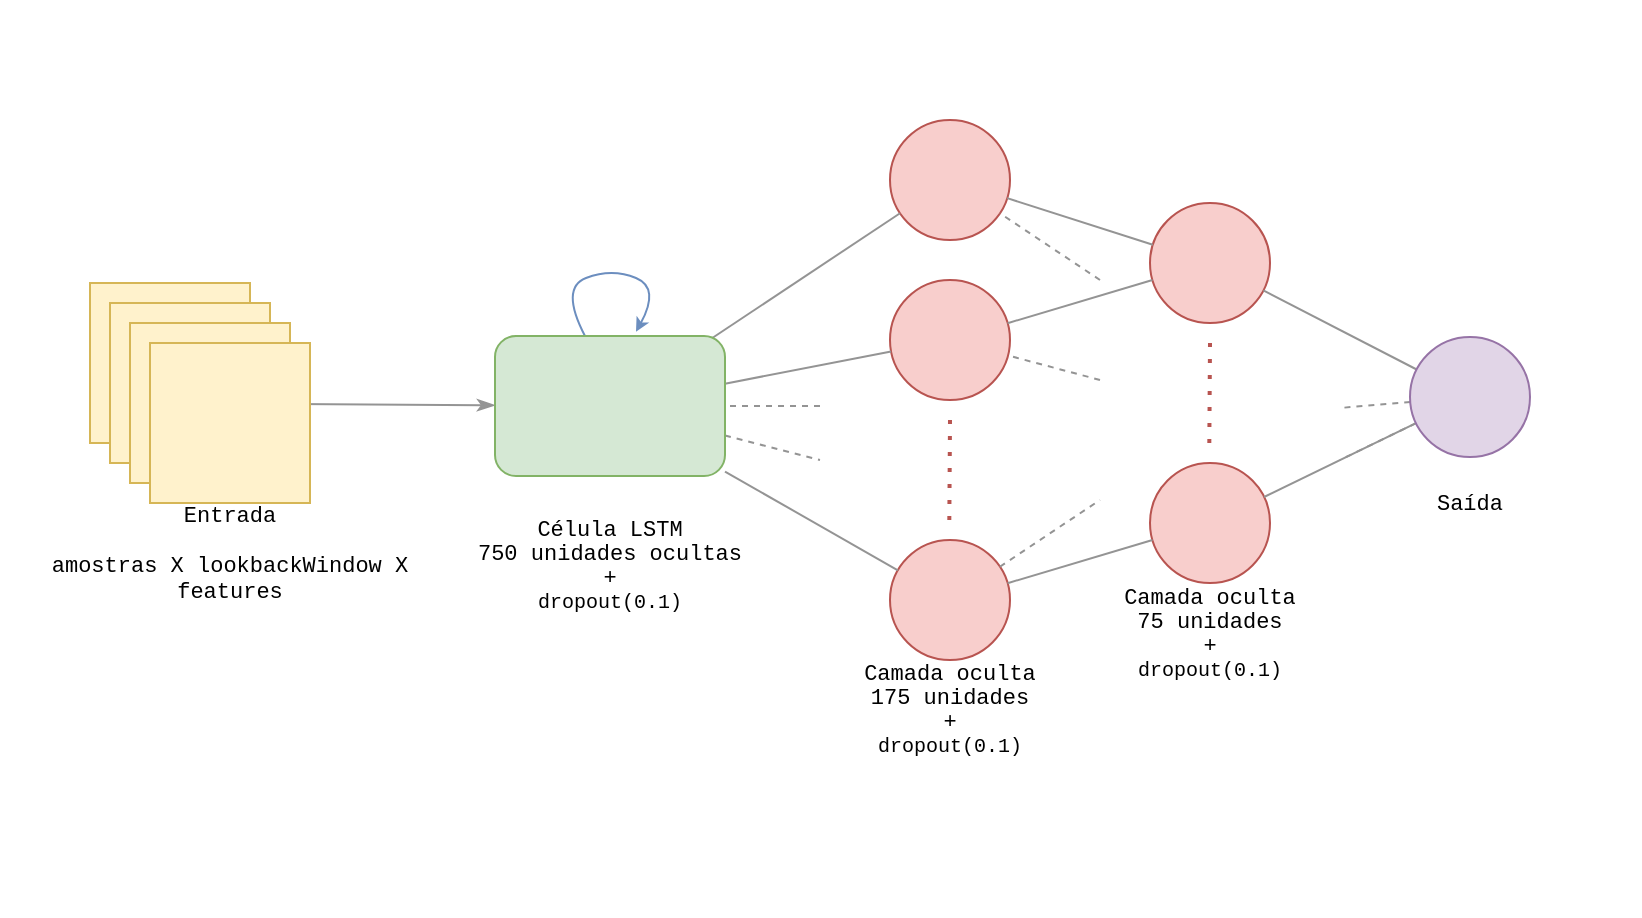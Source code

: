 <mxfile version="14.7.6" type="device"><diagram id="oAI8oJRKw97jhvY_hkje" name="Page-1"><mxGraphModel dx="1422" dy="526" grid="1" gridSize="10" guides="1" tooltips="1" connect="1" arrows="1" fold="1" page="1" pageScale="1" pageWidth="1169" pageHeight="827" math="0" shadow="0"><root><mxCell id="0"/><mxCell id="1" parent="0"/><mxCell id="5jYQh6YAC2DmSG3r1mh9-21" value="" style="endArrow=classicThin;html=1;strokeColor=#949494;exitX=0;exitY=0.5;exitDx=0;exitDy=0;endFill=1;" edge="1" parent="1" source="5jYQh6YAC2DmSG3r1mh9-5" target="5jYQh6YAC2DmSG3r1mh9-92"><mxGeometry width="50" height="50" relative="1" as="geometry"><mxPoint x="260" y="330" as="sourcePoint"/><mxPoint x="356.128" y="365.474" as="targetPoint"/></mxGeometry></mxCell><mxCell id="5jYQh6YAC2DmSG3r1mh9-18" value="" style="group" vertex="1" connectable="0" parent="1"><mxGeometry x="100" y="311.5" width="235" height="160" as="geometry"/></mxCell><mxCell id="5jYQh6YAC2DmSG3r1mh9-83" value="" style="group" vertex="1" connectable="0" parent="5jYQh6YAC2DmSG3r1mh9-18"><mxGeometry width="235" height="160" as="geometry"/></mxCell><mxCell id="5jYQh6YAC2DmSG3r1mh9-3" value="" style="whiteSpace=wrap;html=1;aspect=fixed;fillColor=#fff2cc;strokeColor=#d6b656;" vertex="1" parent="5jYQh6YAC2DmSG3r1mh9-83"><mxGeometry x="15" width="80" height="80" as="geometry"/></mxCell><mxCell id="5jYQh6YAC2DmSG3r1mh9-4" value="" style="whiteSpace=wrap;html=1;aspect=fixed;fillColor=#fff2cc;strokeColor=#d6b656;" vertex="1" parent="5jYQh6YAC2DmSG3r1mh9-83"><mxGeometry x="25" y="10" width="80" height="80" as="geometry"/></mxCell><mxCell id="5jYQh6YAC2DmSG3r1mh9-5" value="" style="whiteSpace=wrap;html=1;aspect=fixed;fillColor=#fff2cc;strokeColor=#d6b656;" vertex="1" parent="5jYQh6YAC2DmSG3r1mh9-83"><mxGeometry x="35" y="20" width="80" height="80" as="geometry"/></mxCell><mxCell id="5jYQh6YAC2DmSG3r1mh9-6" value="" style="whiteSpace=wrap;html=1;aspect=fixed;fillColor=#fff2cc;strokeColor=#d6b656;" vertex="1" parent="5jYQh6YAC2DmSG3r1mh9-83"><mxGeometry x="45" y="30" width="80" height="80" as="geometry"/></mxCell><mxCell id="5jYQh6YAC2DmSG3r1mh9-7" value="&lt;p style=&quot;font-family: &amp;#34;consolas&amp;#34; , &amp;#34;courier new&amp;#34; , monospace ; line-height: 106%&quot;&gt;&lt;span style=&quot;font-size: 11px&quot;&gt;Entrada&lt;/span&gt;&lt;/p&gt;&lt;p style=&quot;font-family: &amp;#34;consolas&amp;#34; , &amp;#34;courier new&amp;#34; , monospace ; line-height: 106%&quot;&gt;&lt;span style=&quot;font-size: 11px&quot;&gt;amostras X lookbackWindow X features&lt;/span&gt;&lt;br&gt;&lt;/p&gt;" style="text;html=1;strokeColor=none;fillColor=none;align=center;verticalAlign=middle;whiteSpace=wrap;rounded=0;" vertex="1" parent="5jYQh6YAC2DmSG3r1mh9-83"><mxGeometry x="-30" y="110" width="230" height="50" as="geometry"/></mxCell><mxCell id="5jYQh6YAC2DmSG3r1mh9-29" value="" style="group" vertex="1" connectable="0" parent="1"><mxGeometry x="460" y="170" width="170" height="380" as="geometry"/></mxCell><mxCell id="5jYQh6YAC2DmSG3r1mh9-35" value="&lt;p style=&quot;font-family: &amp;#34;consolas&amp;#34; , &amp;#34;courier new&amp;#34; , monospace ; line-height: 100%&quot;&gt;&lt;span style=&quot;font-size: 11px&quot;&gt;Camada oculta&lt;br&gt;&lt;/span&gt;&lt;span style=&quot;font-size: 11px&quot;&gt;175 unidades&lt;/span&gt;&lt;br&gt;&lt;span style=&quot;font-size: 11px&quot;&gt;+&lt;/span&gt;&lt;br&gt;&lt;font style=&quot;font-size: 10px&quot;&gt;dropout(0.1)&lt;/font&gt;&lt;/p&gt;" style="text;html=1;strokeColor=none;fillColor=none;align=center;verticalAlign=middle;whiteSpace=wrap;rounded=0;" vertex="1" parent="5jYQh6YAC2DmSG3r1mh9-29"><mxGeometry y="330" width="170" height="50" as="geometry"/></mxCell><mxCell id="5jYQh6YAC2DmSG3r1mh9-30" value="" style="ellipse;whiteSpace=wrap;html=1;aspect=fixed;fillColor=#f8cecc;strokeColor=#b85450;" vertex="1" parent="5jYQh6YAC2DmSG3r1mh9-29"><mxGeometry x="55" y="60" width="60" height="60" as="geometry"/></mxCell><mxCell id="5jYQh6YAC2DmSG3r1mh9-31" value="" style="ellipse;whiteSpace=wrap;html=1;aspect=fixed;fillColor=#f8cecc;strokeColor=#b85450;" vertex="1" parent="5jYQh6YAC2DmSG3r1mh9-29"><mxGeometry x="55" y="140" width="60" height="60" as="geometry"/></mxCell><mxCell id="5jYQh6YAC2DmSG3r1mh9-33" value="" style="ellipse;whiteSpace=wrap;html=1;aspect=fixed;fillColor=#f8cecc;strokeColor=#b85450;" vertex="1" parent="5jYQh6YAC2DmSG3r1mh9-29"><mxGeometry x="55" y="270" width="60" height="60" as="geometry"/></mxCell><mxCell id="5jYQh6YAC2DmSG3r1mh9-34" value="" style="endArrow=none;dashed=1;html=1;dashPattern=1 3;strokeWidth=2;fillColor=#f8cecc;strokeColor=#b85450;" edge="1" parent="5jYQh6YAC2DmSG3r1mh9-29"><mxGeometry x="29" width="50" height="50" as="geometry"><mxPoint x="84.66" y="260" as="sourcePoint"/><mxPoint x="85" y="210" as="targetPoint"/></mxGeometry></mxCell><mxCell id="5jYQh6YAC2DmSG3r1mh9-39" value="" style="endArrow=none;html=1;strokeColor=#949494;targetPerimeterSpacing=0;sourcePerimeterSpacing=-3;" edge="1" parent="1" source="5jYQh6YAC2DmSG3r1mh9-92" target="5jYQh6YAC2DmSG3r1mh9-30"><mxGeometry width="50" height="50" relative="1" as="geometry"><mxPoint x="415.735" y="277.376" as="sourcePoint"/><mxPoint x="525.055" y="258.177" as="targetPoint"/></mxGeometry></mxCell><mxCell id="5jYQh6YAC2DmSG3r1mh9-41" value="" style="endArrow=none;html=1;strokeColor=#949494;" edge="1" parent="1" source="5jYQh6YAC2DmSG3r1mh9-92" target="5jYQh6YAC2DmSG3r1mh9-33"><mxGeometry width="50" height="50" relative="1" as="geometry"><mxPoint x="414.954" y="505.929" as="sourcePoint"/><mxPoint x="536.94" y="280.614" as="targetPoint"/></mxGeometry></mxCell><mxCell id="5jYQh6YAC2DmSG3r1mh9-43" value="" style="endArrow=none;html=1;strokeColor=#949494;" edge="1" parent="1" source="5jYQh6YAC2DmSG3r1mh9-92" target="5jYQh6YAC2DmSG3r1mh9-31"><mxGeometry width="50" height="50" relative="1" as="geometry"><mxPoint x="414.181" y="291.64" as="sourcePoint"/><mxPoint x="550" y="308" as="targetPoint"/></mxGeometry></mxCell><mxCell id="5jYQh6YAC2DmSG3r1mh9-46" value="" style="endArrow=none;dashed=1;html=1;strokeColor=#949494;" edge="1" parent="1" source="5jYQh6YAC2DmSG3r1mh9-92"><mxGeometry width="50" height="50" relative="1" as="geometry"><mxPoint x="411.31" y="497.678" as="sourcePoint"/><mxPoint x="480" y="400" as="targetPoint"/></mxGeometry></mxCell><mxCell id="5jYQh6YAC2DmSG3r1mh9-47" value="" style="endArrow=none;dashed=1;html=1;strokeColor=#949494;entryX=1;entryY=0.5;entryDx=0;entryDy=0;" edge="1" parent="1" target="5jYQh6YAC2DmSG3r1mh9-92"><mxGeometry width="50" height="50" relative="1" as="geometry"><mxPoint x="480" y="373" as="sourcePoint"/><mxPoint x="412.245" y="377.235" as="targetPoint"/></mxGeometry></mxCell><mxCell id="5jYQh6YAC2DmSG3r1mh9-24" value="" style="group;perimeterSpacing=0;" vertex="1" connectable="0" parent="1"><mxGeometry x="290" y="198" width="170" height="430" as="geometry"/></mxCell><mxCell id="5jYQh6YAC2DmSG3r1mh9-23" value="&lt;p style=&quot;font-family: &amp;#34;consolas&amp;#34; , &amp;#34;courier new&amp;#34; , monospace ; line-height: 100%&quot;&gt;&lt;span style=&quot;font-size: 11px&quot;&gt;Célula LSTM&lt;br&gt;&lt;/span&gt;&lt;span style=&quot;font-size: 11px&quot;&gt;750 unidades ocultas&lt;/span&gt;&lt;span style=&quot;font-size: 11px&quot;&gt;&lt;br&gt;&lt;/span&gt;&lt;font style=&quot;font-size: 11px&quot;&gt;+&lt;/font&gt;&lt;br&gt;&lt;font style=&quot;font-size: 10px&quot;&gt;dropout(0.1)&lt;/font&gt;&lt;/p&gt;" style="text;html=1;strokeColor=none;fillColor=none;align=center;verticalAlign=middle;whiteSpace=wrap;rounded=0;" vertex="1" parent="5jYQh6YAC2DmSG3r1mh9-24"><mxGeometry y="232.004" width="170" height="46.486" as="geometry"/></mxCell><mxCell id="5jYQh6YAC2DmSG3r1mh9-85" value="" style="endArrow=classic;html=1;shadow=0;startSize=0;endSize=4;sourcePerimeterSpacing=0;targetPerimeterSpacing=4;curved=1;strokeWidth=1;entryX=0.7;entryY=0.032;entryDx=0;entryDy=0;entryPerimeter=0;exitX=0.275;exitY=0.067;exitDx=0;exitDy=0;exitPerimeter=0;fillColor=#dae8fc;strokeColor=#6c8ebf;" edge="1" parent="5jYQh6YAC2DmSG3r1mh9-24"><mxGeometry width="50" height="50" relative="1" as="geometry"><mxPoint x="72.5" y="140.0" as="sourcePoint"/><mxPoint x="98" y="137.9" as="targetPoint"/><Array as="points"><mxPoint x="60" y="115.98"/><mxPoint x="86" y="105.98"/><mxPoint x="110" y="115.98"/></Array></mxGeometry></mxCell><mxCell id="5jYQh6YAC2DmSG3r1mh9-92" value="" style="rounded=1;whiteSpace=wrap;html=1;fillColor=#d5e8d4;strokeColor=#82b366;" vertex="1" parent="5jYQh6YAC2DmSG3r1mh9-24"><mxGeometry x="27.5" y="140" width="115" height="70" as="geometry"/></mxCell><mxCell id="5jYQh6YAC2DmSG3r1mh9-58" value="" style="group" vertex="1" connectable="0" parent="1"><mxGeometry x="590" y="271.5" width="170" height="240" as="geometry"/></mxCell><mxCell id="5jYQh6YAC2DmSG3r1mh9-57" value="&lt;p style=&quot;font-family: &amp;#34;consolas&amp;#34; , &amp;#34;courier new&amp;#34; , monospace ; line-height: 100%&quot;&gt;&lt;span style=&quot;font-size: 11px&quot;&gt;Camada oculta&lt;br&gt;&lt;/span&gt;&lt;span style=&quot;font-size: 11px&quot;&gt;75 unidades&lt;/span&gt;&lt;br&gt;&lt;span style=&quot;font-size: 11px&quot;&gt;+&lt;/span&gt;&lt;br&gt;&lt;font style=&quot;font-size: 10px&quot;&gt;dropout(0.1)&lt;/font&gt;&lt;/p&gt;" style="text;html=1;strokeColor=none;fillColor=none;align=center;verticalAlign=middle;whiteSpace=wrap;rounded=0;" vertex="1" parent="5jYQh6YAC2DmSG3r1mh9-58"><mxGeometry y="190" width="170" height="50" as="geometry"/></mxCell><mxCell id="5jYQh6YAC2DmSG3r1mh9-54" value="" style="ellipse;whiteSpace=wrap;html=1;aspect=fixed;fillColor=#f8cecc;strokeColor=#b85450;" vertex="1" parent="5jYQh6YAC2DmSG3r1mh9-58"><mxGeometry x="55" width="60" height="60" as="geometry"/></mxCell><mxCell id="5jYQh6YAC2DmSG3r1mh9-55" value="" style="ellipse;whiteSpace=wrap;html=1;aspect=fixed;fillColor=#f8cecc;strokeColor=#b85450;" vertex="1" parent="5jYQh6YAC2DmSG3r1mh9-58"><mxGeometry x="55" y="130" width="60" height="60" as="geometry"/></mxCell><mxCell id="5jYQh6YAC2DmSG3r1mh9-56" value="" style="endArrow=none;dashed=1;html=1;dashPattern=1 3;strokeWidth=2;fillColor=#f8cecc;strokeColor=#b85450;" edge="1" parent="5jYQh6YAC2DmSG3r1mh9-58"><mxGeometry x="29" y="-140" width="50" height="50" as="geometry"><mxPoint x="84.66" y="120" as="sourcePoint"/><mxPoint x="85" y="70" as="targetPoint"/></mxGeometry></mxCell><mxCell id="5jYQh6YAC2DmSG3r1mh9-72" value="" style="endArrow=none;html=1;fillColor=#d5e8d4;strokeColor=#949494;" edge="1" parent="1" source="5jYQh6YAC2DmSG3r1mh9-30" target="5jYQh6YAC2DmSG3r1mh9-54"><mxGeometry width="50" height="50" relative="1" as="geometry"><mxPoint x="425.104" y="257.276" as="sourcePoint"/><mxPoint x="525.911" y="282.664" as="targetPoint"/></mxGeometry></mxCell><mxCell id="5jYQh6YAC2DmSG3r1mh9-73" value="" style="endArrow=none;html=1;fillColor=#d5e8d4;strokeColor=#949494;" edge="1" parent="1" source="5jYQh6YAC2DmSG3r1mh9-31" target="5jYQh6YAC2DmSG3r1mh9-54"><mxGeometry width="50" height="50" relative="1" as="geometry"><mxPoint x="583.669" y="298.836" as="sourcePoint"/><mxPoint x="656.333" y="321.156" as="targetPoint"/></mxGeometry></mxCell><mxCell id="5jYQh6YAC2DmSG3r1mh9-74" value="" style="endArrow=none;html=1;fillColor=#d5e8d4;strokeColor=#949494;" edge="1" parent="1" source="5jYQh6YAC2DmSG3r1mh9-33" target="5jYQh6YAC2DmSG3r1mh9-55"><mxGeometry width="50" height="50" relative="1" as="geometry"><mxPoint x="593.669" y="308.836" as="sourcePoint"/><mxPoint x="666.333" y="331.156" as="targetPoint"/></mxGeometry></mxCell><mxCell id="5jYQh6YAC2DmSG3r1mh9-75" value="" style="endArrow=none;dashed=1;html=1;fillColor=#d5e8d4;strokeColor=#949494;" edge="1" parent="1" target="5jYQh6YAC2DmSG3r1mh9-31"><mxGeometry width="50" height="50" relative="1" as="geometry"><mxPoint x="620" y="360" as="sourcePoint"/><mxPoint x="557.001" y="373.417" as="targetPoint"/></mxGeometry></mxCell><mxCell id="5jYQh6YAC2DmSG3r1mh9-76" value="" style="endArrow=none;dashed=1;html=1;fillColor=#d5e8d4;strokeColor=#949494;" edge="1" parent="1" source="5jYQh6YAC2DmSG3r1mh9-33"><mxGeometry width="50" height="50" relative="1" as="geometry"><mxPoint x="555.001" y="469.999" as="sourcePoint"/><mxPoint x="620" y="420" as="targetPoint"/></mxGeometry></mxCell><mxCell id="5jYQh6YAC2DmSG3r1mh9-77" value="" style="endArrow=none;html=1;strokeColor=#949494;" edge="1" parent="1" source="5jYQh6YAC2DmSG3r1mh9-54" target="5jYQh6YAC2DmSG3r1mh9-71"><mxGeometry width="50" height="50" relative="1" as="geometry"><mxPoint x="739.999" y="349.996" as="sourcePoint"/><mxPoint x="812.663" y="372.316" as="targetPoint"/></mxGeometry></mxCell><mxCell id="5jYQh6YAC2DmSG3r1mh9-78" value="" style="endArrow=none;html=1;strokeColor=#949494;" edge="1" parent="1" source="5jYQh6YAC2DmSG3r1mh9-55" target="5jYQh6YAC2DmSG3r1mh9-71"><mxGeometry width="50" height="50" relative="1" as="geometry"><mxPoint x="593.669" y="308.836" as="sourcePoint"/><mxPoint x="666.333" y="331.156" as="targetPoint"/></mxGeometry></mxCell><mxCell id="5jYQh6YAC2DmSG3r1mh9-79" value="" style="endArrow=none;dashed=1;html=1;strokeColor=#949494;" edge="1" parent="1" source="5jYQh6YAC2DmSG3r1mh9-71"><mxGeometry width="50" height="50" relative="1" as="geometry"><mxPoint x="630.0" y="390.0" as="sourcePoint"/><mxPoint x="740" y="374" as="targetPoint"/></mxGeometry></mxCell><mxCell id="5jYQh6YAC2DmSG3r1mh9-80" value="" style="endArrow=none;dashed=1;html=1;strokeColor=#949494;" edge="1" parent="1" source="5jYQh6YAC2DmSG3r1mh9-71"><mxGeometry width="50" height="50" relative="1" as="geometry"><mxPoint x="830.17" y="389.811" as="sourcePoint"/><mxPoint x="740" y="400" as="targetPoint"/></mxGeometry></mxCell><mxCell id="5jYQh6YAC2DmSG3r1mh9-90" value="" style="group" vertex="1" connectable="0" parent="1"><mxGeometry x="720" y="338.5" width="170" height="93" as="geometry"/></mxCell><mxCell id="5jYQh6YAC2DmSG3r1mh9-71" value="" style="ellipse;whiteSpace=wrap;html=1;aspect=fixed;fillColor=#e1d5e7;strokeColor=#9673a6;" vertex="1" parent="5jYQh6YAC2DmSG3r1mh9-90"><mxGeometry x="55" width="60" height="60" as="geometry"/></mxCell><mxCell id="5jYQh6YAC2DmSG3r1mh9-81" value="&lt;p style=&quot;font-family: &amp;#34;consolas&amp;#34; , &amp;#34;courier new&amp;#34; , monospace ; line-height: 106%&quot;&gt;&lt;span style=&quot;font-size: 11px&quot;&gt;Saída&lt;/span&gt;&lt;br&gt;&lt;/p&gt;" style="text;html=1;strokeColor=none;fillColor=none;align=center;verticalAlign=middle;whiteSpace=wrap;rounded=0;" vertex="1" parent="5jYQh6YAC2DmSG3r1mh9-90"><mxGeometry y="73" width="170" height="20" as="geometry"/></mxCell><mxCell id="5jYQh6YAC2DmSG3r1mh9-96" value="" style="endArrow=none;dashed=1;html=1;fillColor=#d5e8d4;strokeColor=#949494;" edge="1" parent="1" target="5jYQh6YAC2DmSG3r1mh9-30"><mxGeometry width="50" height="50" relative="1" as="geometry"><mxPoint x="620" y="310" as="sourcePoint"/><mxPoint x="583.974" y="357.78" as="targetPoint"/></mxGeometry></mxCell></root></mxGraphModel></diagram></mxfile>